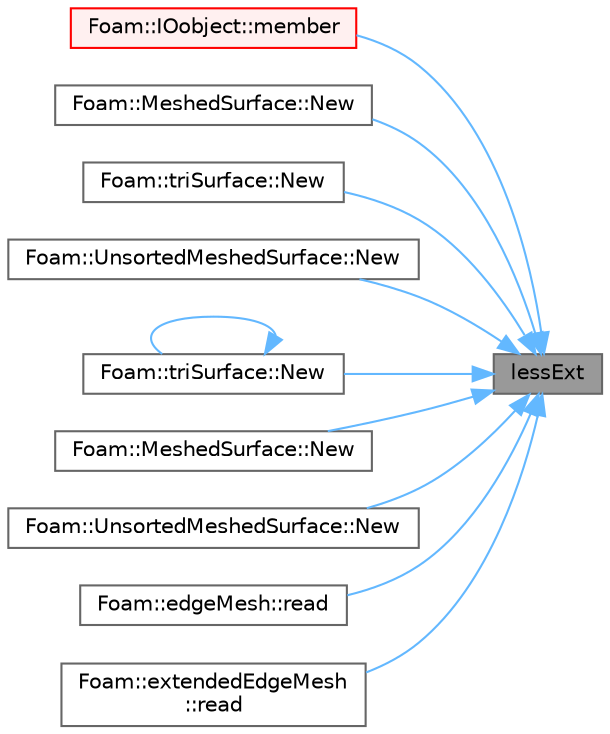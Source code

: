 digraph "lessExt"
{
 // LATEX_PDF_SIZE
  bgcolor="transparent";
  edge [fontname=Helvetica,fontsize=10,labelfontname=Helvetica,labelfontsize=10];
  node [fontname=Helvetica,fontsize=10,shape=box,height=0.2,width=0.4];
  rankdir="RL";
  Node1 [id="Node000001",label="lessExt",height=0.2,width=0.4,color="gray40", fillcolor="grey60", style="filled", fontcolor="black",tooltip=" "];
  Node1 -> Node2 [id="edge1_Node000001_Node000002",dir="back",color="steelblue1",style="solid",tooltip=" "];
  Node2 [id="Node000002",label="Foam::IOobject::member",height=0.2,width=0.4,color="red", fillcolor="#FFF0F0", style="filled",URL="$classFoam_1_1IOobject.html#acb7c4f38ac4785ed719c8d7d7fa414f5",tooltip=" "];
  Node1 -> Node6 [id="edge2_Node000001_Node000006",dir="back",color="steelblue1",style="solid",tooltip=" "];
  Node6 [id="Node000006",label="Foam::MeshedSurface::New",height=0.2,width=0.4,color="grey40", fillcolor="white", style="filled",URL="$classFoam_1_1MeshedSurface.html#acf74d310137c0d1e3a66d492829db786",tooltip=" "];
  Node1 -> Node7 [id="edge3_Node000001_Node000007",dir="back",color="steelblue1",style="solid",tooltip=" "];
  Node7 [id="Node000007",label="Foam::triSurface::New",height=0.2,width=0.4,color="grey40", fillcolor="white", style="filled",URL="$classFoam_1_1triSurface.html#a215fdb2b03757926f0c89402a1aebe4c",tooltip=" "];
  Node1 -> Node8 [id="edge4_Node000001_Node000008",dir="back",color="steelblue1",style="solid",tooltip=" "];
  Node8 [id="Node000008",label="Foam::UnsortedMeshedSurface::New",height=0.2,width=0.4,color="grey40", fillcolor="white", style="filled",URL="$classFoam_1_1UnsortedMeshedSurface.html#a7b749b92afe8753d9931099b7b55c4e7",tooltip=" "];
  Node1 -> Node9 [id="edge5_Node000001_Node000009",dir="back",color="steelblue1",style="solid",tooltip=" "];
  Node9 [id="Node000009",label="Foam::triSurface::New",height=0.2,width=0.4,color="grey40", fillcolor="white", style="filled",URL="$classFoam_1_1triSurface.html#a5a15f96f638d4f758bf8016c5e9cf7b1",tooltip=" "];
  Node9 -> Node9 [id="edge6_Node000009_Node000009",dir="back",color="steelblue1",style="solid",tooltip=" "];
  Node1 -> Node10 [id="edge7_Node000001_Node000010",dir="back",color="steelblue1",style="solid",tooltip=" "];
  Node10 [id="Node000010",label="Foam::MeshedSurface::New",height=0.2,width=0.4,color="grey40", fillcolor="white", style="filled",URL="$classFoam_1_1MeshedSurface.html#a53e290625e91f35e7d340d1617a97fad",tooltip=" "];
  Node1 -> Node11 [id="edge8_Node000001_Node000011",dir="back",color="steelblue1",style="solid",tooltip=" "];
  Node11 [id="Node000011",label="Foam::UnsortedMeshedSurface::New",height=0.2,width=0.4,color="grey40", fillcolor="white", style="filled",URL="$classFoam_1_1UnsortedMeshedSurface.html#adffe2e408a496ce48fe5b8e790d360ff",tooltip=" "];
  Node1 -> Node12 [id="edge9_Node000001_Node000012",dir="back",color="steelblue1",style="solid",tooltip=" "];
  Node12 [id="Node000012",label="Foam::edgeMesh::read",height=0.2,width=0.4,color="grey40", fillcolor="white", style="filled",URL="$classFoam_1_1edgeMesh.html#a5c2144d3bad2aab0a52a4987754abd92",tooltip=" "];
  Node1 -> Node13 [id="edge10_Node000001_Node000013",dir="back",color="steelblue1",style="solid",tooltip=" "];
  Node13 [id="Node000013",label="Foam::extendedEdgeMesh\l::read",height=0.2,width=0.4,color="grey40", fillcolor="white", style="filled",URL="$classFoam_1_1extendedEdgeMesh.html#a5c2144d3bad2aab0a52a4987754abd92",tooltip=" "];
}
